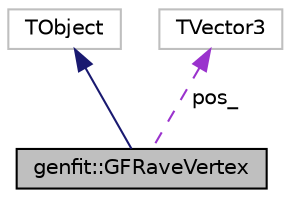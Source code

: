 digraph "genfit::GFRaveVertex"
{
 // LATEX_PDF_SIZE
  edge [fontname="Helvetica",fontsize="10",labelfontname="Helvetica",labelfontsize="10"];
  node [fontname="Helvetica",fontsize="10",shape=record];
  Node1 [label="genfit::GFRaveVertex",height=0.2,width=0.4,color="black", fillcolor="grey75", style="filled", fontcolor="black",tooltip="GFRaveVertex class."];
  Node2 -> Node1 [dir="back",color="midnightblue",fontsize="10",style="solid",fontname="Helvetica"];
  Node2 [label="TObject",height=0.2,width=0.4,color="grey75", fillcolor="white", style="filled",tooltip=" "];
  Node3 -> Node1 [dir="back",color="darkorchid3",fontsize="10",style="dashed",label=" pos_" ,fontname="Helvetica"];
  Node3 [label="TVector3",height=0.2,width=0.4,color="grey75", fillcolor="white", style="filled",tooltip=" "];
}
